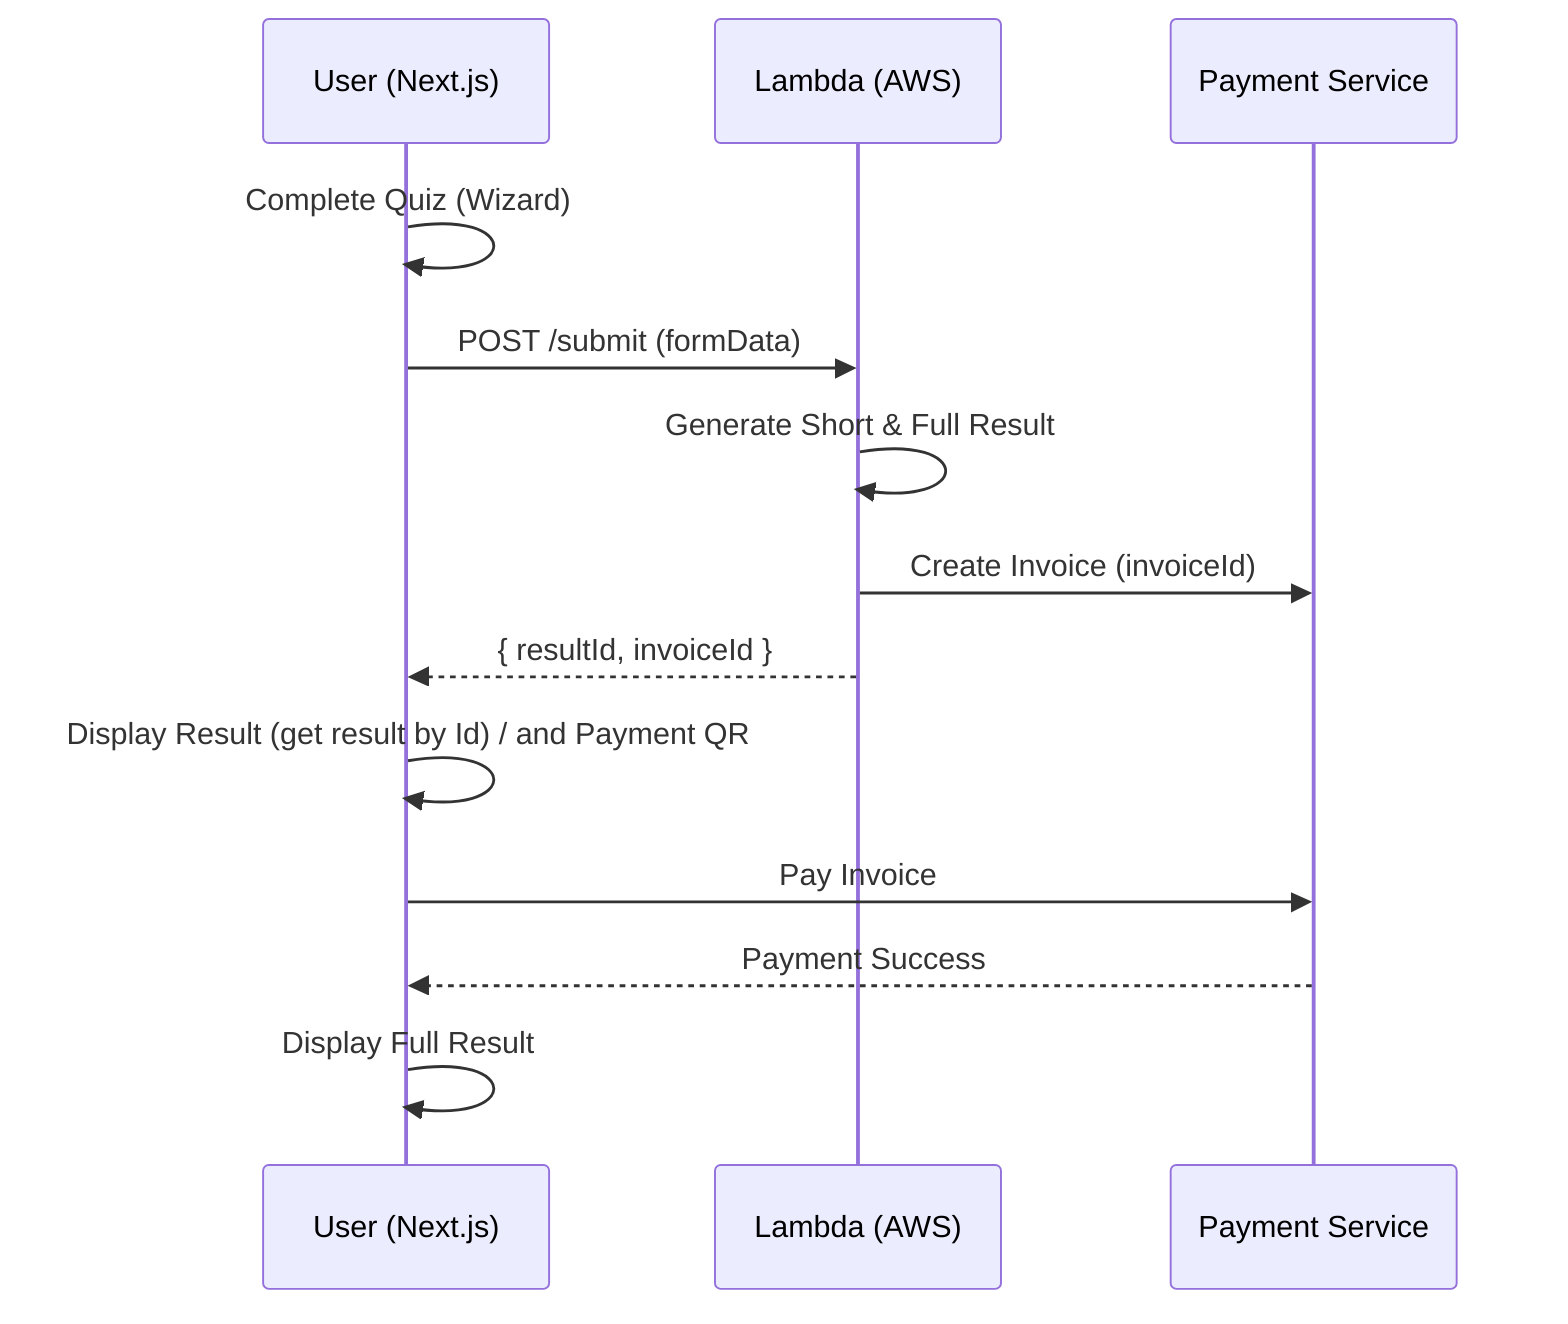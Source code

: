 sequenceDiagram
  participant U as User (Next.js)
  participant L as Lambda (AWS)
  participant P as Payment Service

  U->>U: Complete Quiz (Wizard)
  U->>L: POST /submit (formData)
  L->>L: Generate Short & Full Result
  L->>P: Create Invoice (invoiceId)
  L-->>U: { resultId, invoiceId }
  U->>U: Display Result (get result by Id) / and Payment QR
  U->>P: Pay Invoice
  P-->>U: Payment Success
  U->>U: Display Full Result